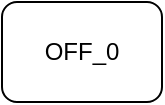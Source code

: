<mxfile version="12.6.5" type="device"><diagram id="kH2ZmBlpF5savni2bRc1" name="Page-1"><mxGraphModel dx="456" dy="314" grid="1" gridSize="10" guides="1" tooltips="1" connect="1" arrows="1" fold="1" page="1" pageScale="1" pageWidth="850" pageHeight="1100" math="0" shadow="0"><root><mxCell id="0"/><mxCell id="1" parent="0"/><mxCell id="Q6ajaL0Z_HKVFBFaJAoJ-1" value="OFF_0" style="rounded=1;whiteSpace=wrap;html=1;" vertex="1" parent="1"><mxGeometry x="140" y="170" width="80" height="50" as="geometry"/></mxCell></root></mxGraphModel></diagram></mxfile>